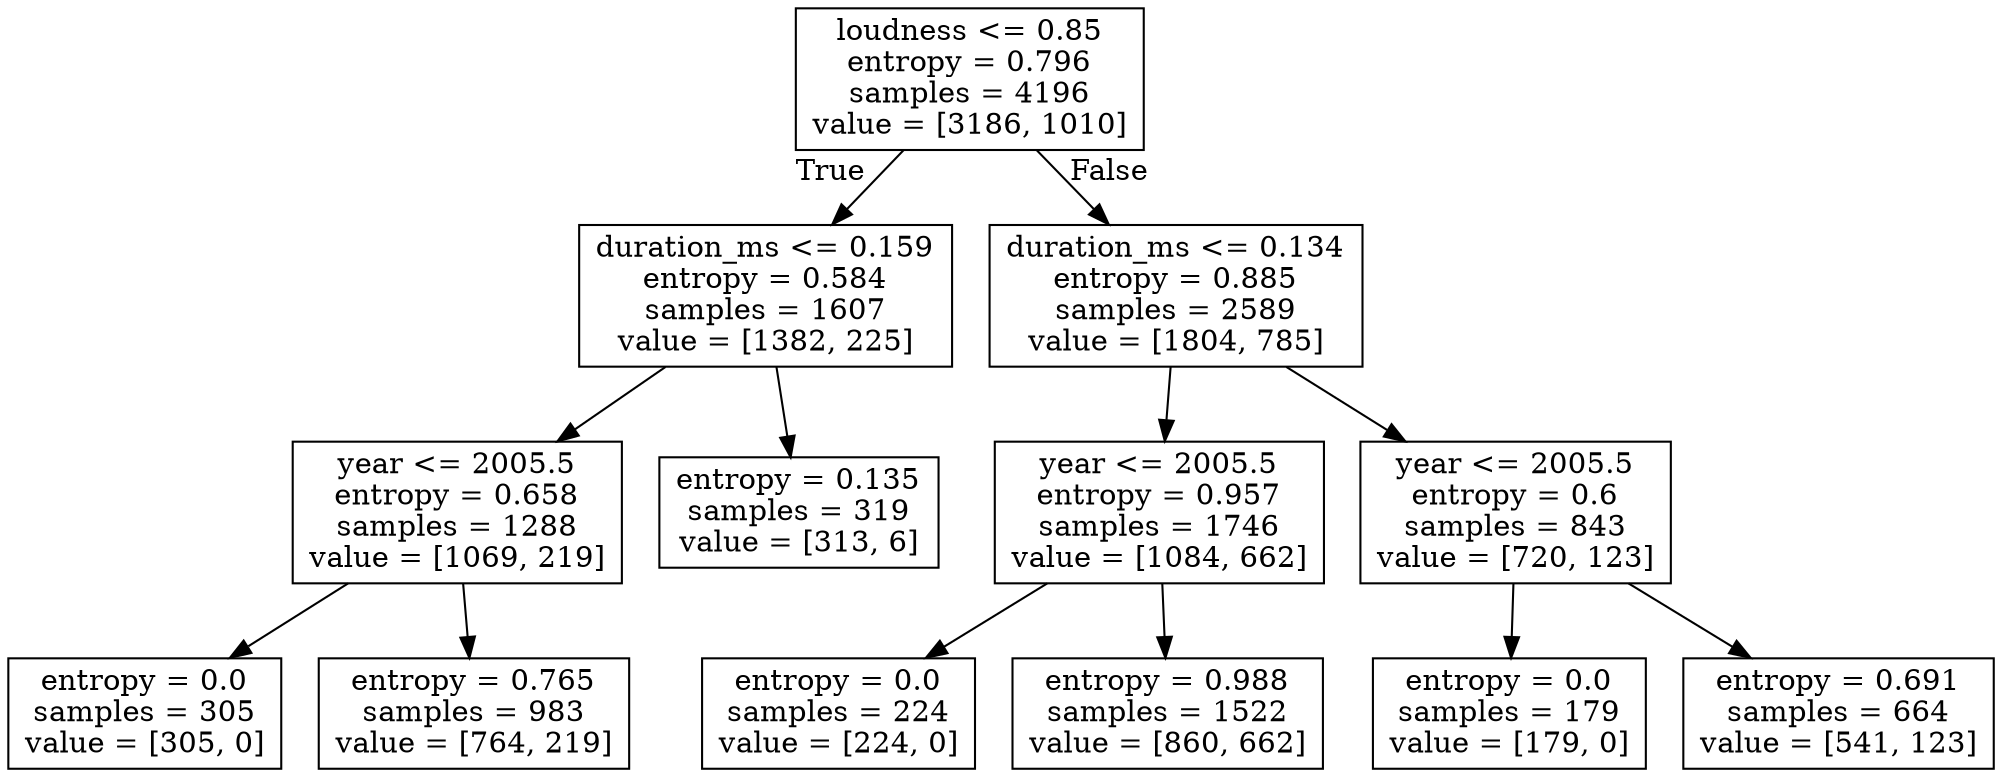 digraph Tree {
node [shape=box] ;
0 [label="loudness <= 0.85\nentropy = 0.796\nsamples = 4196\nvalue = [3186, 1010]"] ;
1 [label="duration_ms <= 0.159\nentropy = 0.584\nsamples = 1607\nvalue = [1382, 225]"] ;
0 -> 1 [labeldistance=2.5, labelangle=45, headlabel="True"] ;
2 [label="year <= 2005.5\nentropy = 0.658\nsamples = 1288\nvalue = [1069, 219]"] ;
1 -> 2 ;
3 [label="entropy = 0.0\nsamples = 305\nvalue = [305, 0]"] ;
2 -> 3 ;
4 [label="entropy = 0.765\nsamples = 983\nvalue = [764, 219]"] ;
2 -> 4 ;
5 [label="entropy = 0.135\nsamples = 319\nvalue = [313, 6]"] ;
1 -> 5 ;
6 [label="duration_ms <= 0.134\nentropy = 0.885\nsamples = 2589\nvalue = [1804, 785]"] ;
0 -> 6 [labeldistance=2.5, labelangle=-45, headlabel="False"] ;
7 [label="year <= 2005.5\nentropy = 0.957\nsamples = 1746\nvalue = [1084, 662]"] ;
6 -> 7 ;
8 [label="entropy = 0.0\nsamples = 224\nvalue = [224, 0]"] ;
7 -> 8 ;
9 [label="entropy = 0.988\nsamples = 1522\nvalue = [860, 662]"] ;
7 -> 9 ;
10 [label="year <= 2005.5\nentropy = 0.6\nsamples = 843\nvalue = [720, 123]"] ;
6 -> 10 ;
11 [label="entropy = 0.0\nsamples = 179\nvalue = [179, 0]"] ;
10 -> 11 ;
12 [label="entropy = 0.691\nsamples = 664\nvalue = [541, 123]"] ;
10 -> 12 ;
}